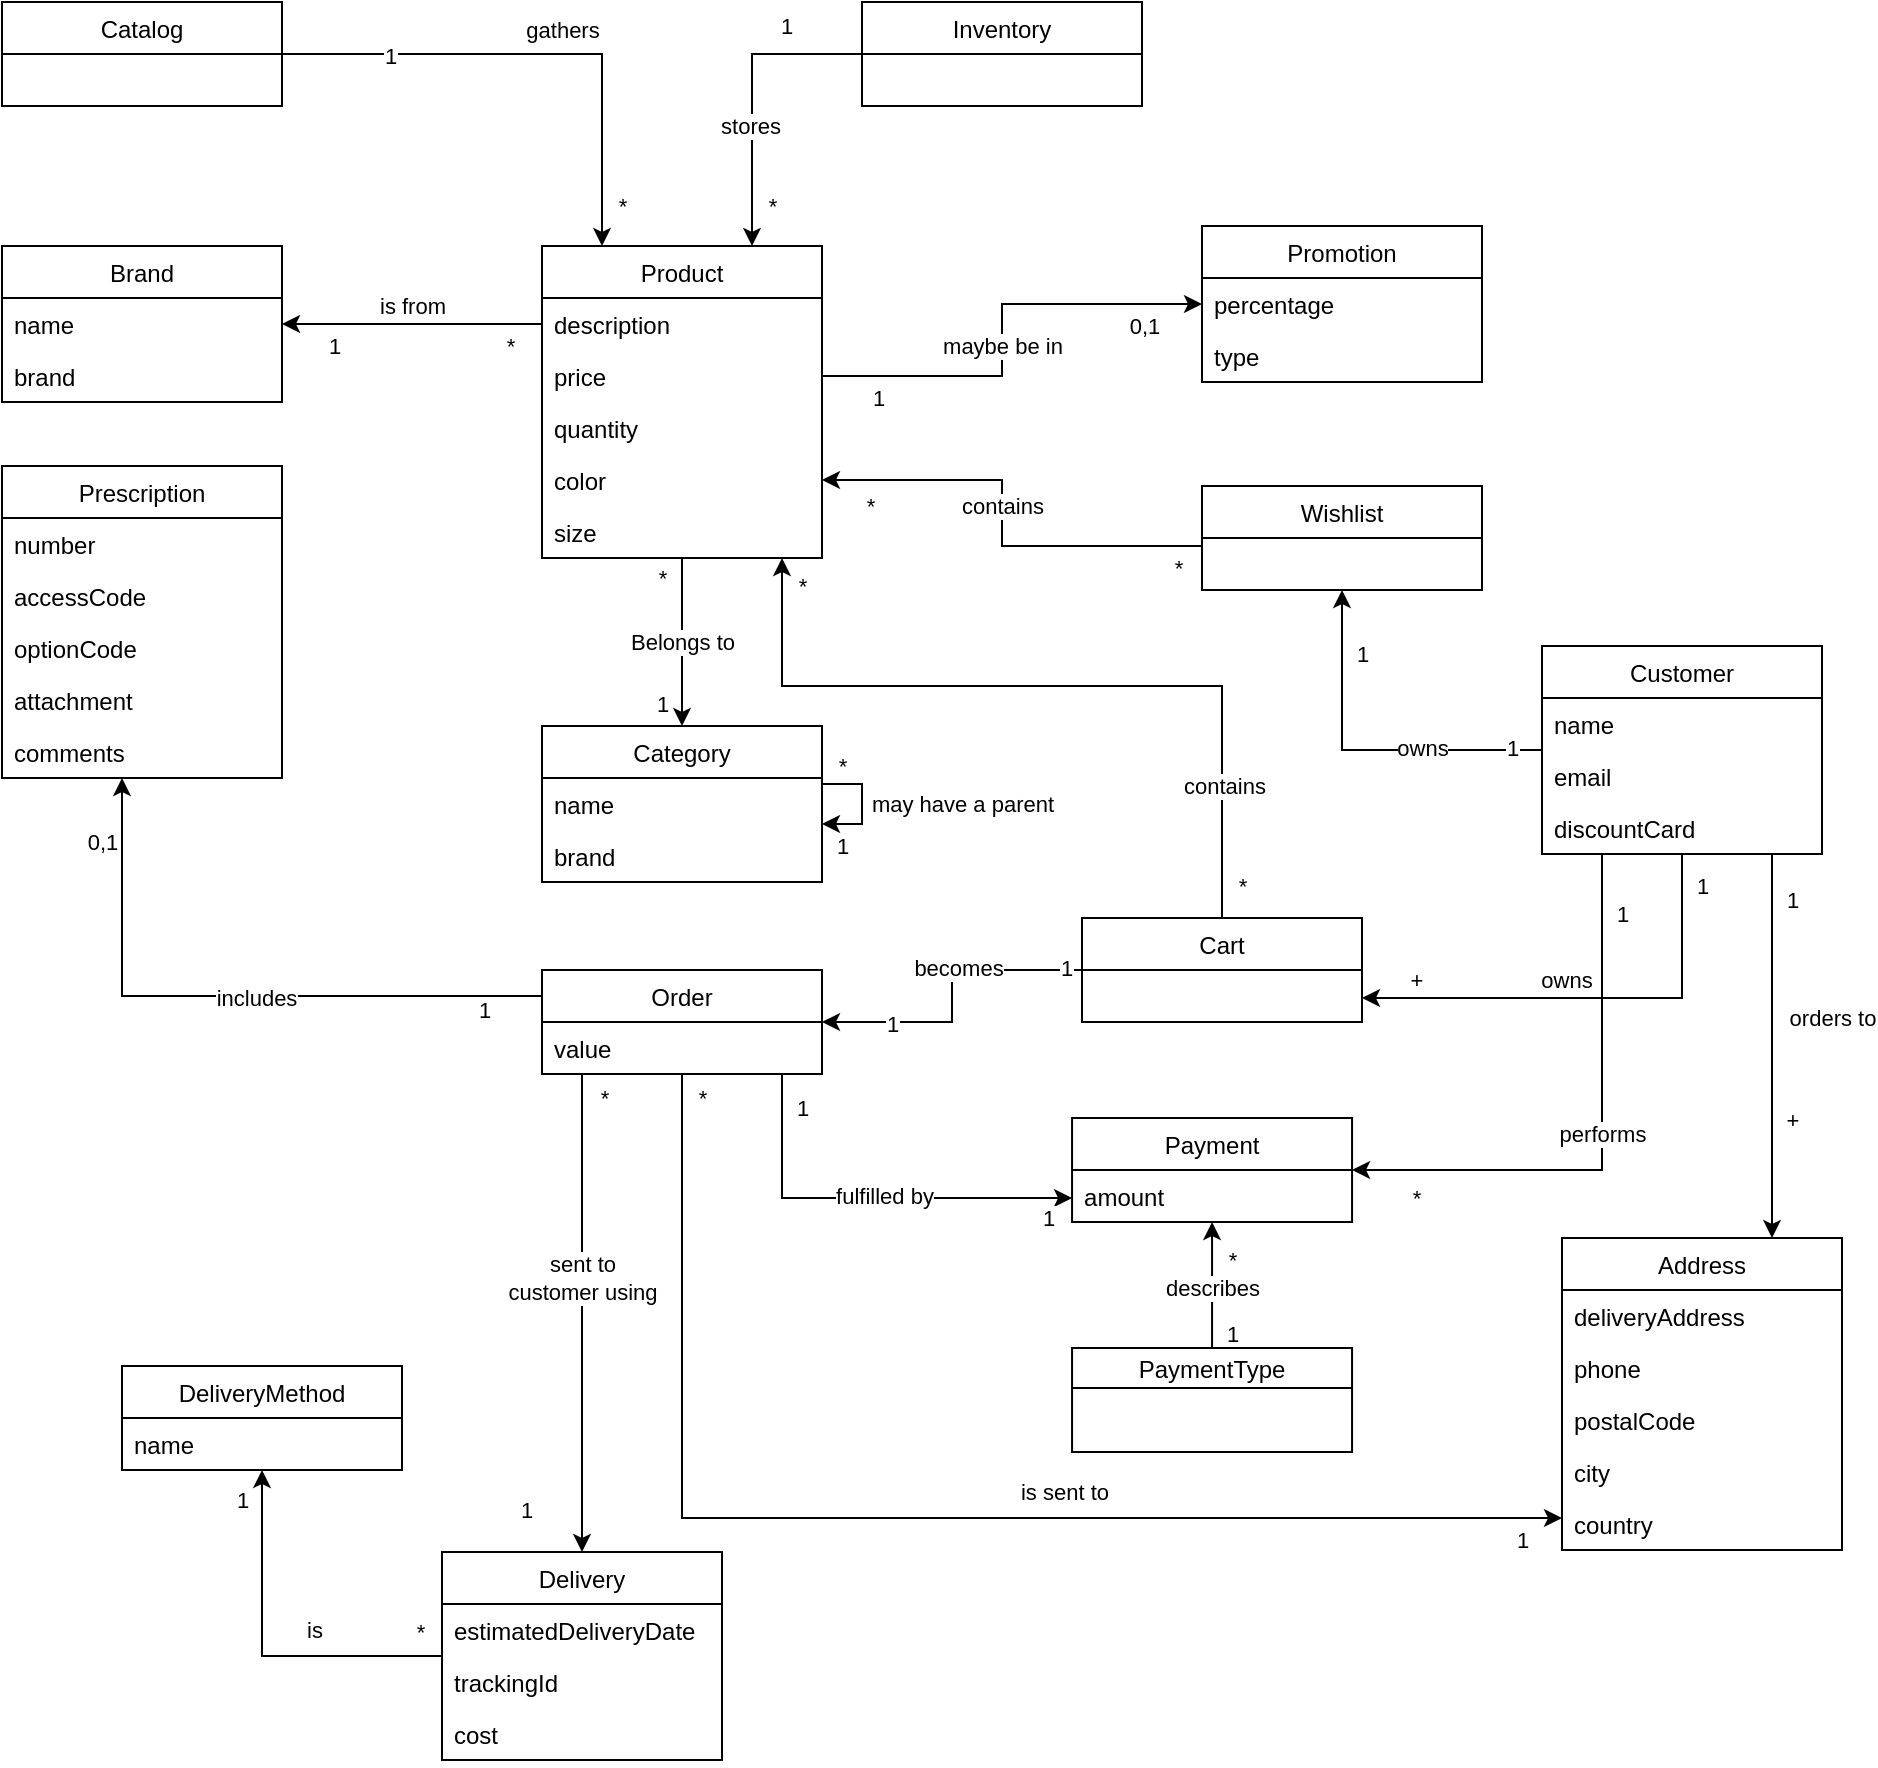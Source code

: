 <mxfile version="14.5.1" type="device" pages="3"><diagram id="jM5Fc2A8AP4CTM5BD9Co" name="DomainModel"><mxGraphModel dx="2066" dy="2005" grid="1" gridSize="10" guides="1" tooltips="1" connect="1" arrows="1" fold="1" page="1" pageScale="1" pageWidth="850" pageHeight="1100" math="0" shadow="0"><root><mxCell id="0"/><mxCell id="1" parent="0"/><mxCell id="aiZAMYwPDv9pJJ5tgWRo-44" value="Belongs to" style="edgeStyle=orthogonalEdgeStyle;rounded=0;orthogonalLoop=1;jettySize=auto;html=1;entryX=0.5;entryY=0;entryDx=0;entryDy=0;" parent="1" source="aiZAMYwPDv9pJJ5tgWRo-29" target="aiZAMYwPDv9pJJ5tgWRo-38" edge="1"><mxGeometry relative="1" as="geometry"><Array as="points"><mxPoint x="360" y="200"/><mxPoint x="360" y="200"/></Array></mxGeometry></mxCell><mxCell id="aiZAMYwPDv9pJJ5tgWRo-52" value="*" style="edgeLabel;html=1;align=center;verticalAlign=middle;resizable=0;points=[];" parent="aiZAMYwPDv9pJJ5tgWRo-44" vertex="1" connectable="0"><mxGeometry x="-0.704" y="-2" relative="1" as="geometry"><mxPoint x="-8" y="-3" as="offset"/></mxGeometry></mxCell><mxCell id="aiZAMYwPDv9pJJ5tgWRo-53" value="1" style="edgeLabel;html=1;align=center;verticalAlign=middle;resizable=0;points=[];" parent="aiZAMYwPDv9pJJ5tgWRo-44" vertex="1" connectable="0"><mxGeometry x="0.741" relative="1" as="geometry"><mxPoint x="-10" as="offset"/></mxGeometry></mxCell><mxCell id="aiZAMYwPDv9pJJ5tgWRo-51" value="is from" style="edgeStyle=orthogonalEdgeStyle;rounded=0;orthogonalLoop=1;jettySize=auto;html=1;" parent="1" source="aiZAMYwPDv9pJJ5tgWRo-29" target="aiZAMYwPDv9pJJ5tgWRo-35" edge="1"><mxGeometry y="-9" relative="1" as="geometry"><Array as="points"><mxPoint x="190" y="109"/><mxPoint x="190" y="109"/></Array><mxPoint as="offset"/></mxGeometry></mxCell><mxCell id="aiZAMYwPDv9pJJ5tgWRo-61" value="*" style="edgeLabel;html=1;align=center;verticalAlign=middle;resizable=0;points=[];" parent="aiZAMYwPDv9pJJ5tgWRo-51" vertex="1" connectable="0"><mxGeometry x="-0.75" y="-1" relative="1" as="geometry"><mxPoint y="12" as="offset"/></mxGeometry></mxCell><mxCell id="aiZAMYwPDv9pJJ5tgWRo-62" value="1" style="edgeLabel;html=1;align=center;verticalAlign=middle;resizable=0;points=[];" parent="aiZAMYwPDv9pJJ5tgWRo-51" vertex="1" connectable="0"><mxGeometry x="0.733" y="3" relative="1" as="geometry"><mxPoint x="8" y="8" as="offset"/></mxGeometry></mxCell><mxCell id="aiZAMYwPDv9pJJ5tgWRo-29" value="Product" style="swimlane;fontStyle=0;childLayout=stackLayout;horizontal=1;startSize=26;fillColor=none;horizontalStack=0;resizeParent=1;resizeParentMax=0;resizeLast=0;collapsible=1;marginBottom=0;" parent="1" vertex="1"><mxGeometry x="290" y="70" width="140" height="156" as="geometry"/></mxCell><mxCell id="8OjqPHfHoGTpzfFN36OU-1" value="description" style="text;strokeColor=none;fillColor=none;align=left;verticalAlign=top;spacingLeft=4;spacingRight=4;overflow=hidden;rotatable=0;points=[[0,0.5],[1,0.5]];portConstraint=eastwest;" vertex="1" parent="aiZAMYwPDv9pJJ5tgWRo-29"><mxGeometry y="26" width="140" height="26" as="geometry"/></mxCell><mxCell id="8OjqPHfHoGTpzfFN36OU-2" value="price" style="text;strokeColor=none;fillColor=none;align=left;verticalAlign=top;spacingLeft=4;spacingRight=4;overflow=hidden;rotatable=0;points=[[0,0.5],[1,0.5]];portConstraint=eastwest;" vertex="1" parent="aiZAMYwPDv9pJJ5tgWRo-29"><mxGeometry y="52" width="140" height="26" as="geometry"/></mxCell><mxCell id="8OjqPHfHoGTpzfFN36OU-3" value="quantity" style="text;strokeColor=none;fillColor=none;align=left;verticalAlign=top;spacingLeft=4;spacingRight=4;overflow=hidden;rotatable=0;points=[[0,0.5],[1,0.5]];portConstraint=eastwest;" vertex="1" parent="aiZAMYwPDv9pJJ5tgWRo-29"><mxGeometry y="78" width="140" height="26" as="geometry"/></mxCell><mxCell id="8OjqPHfHoGTpzfFN36OU-4" value="color" style="text;strokeColor=none;fillColor=none;align=left;verticalAlign=top;spacingLeft=4;spacingRight=4;overflow=hidden;rotatable=0;points=[[0,0.5],[1,0.5]];portConstraint=eastwest;" vertex="1" parent="aiZAMYwPDv9pJJ5tgWRo-29"><mxGeometry y="104" width="140" height="26" as="geometry"/></mxCell><mxCell id="8OjqPHfHoGTpzfFN36OU-5" value="size" style="text;strokeColor=none;fillColor=none;align=left;verticalAlign=top;spacingLeft=4;spacingRight=4;overflow=hidden;rotatable=0;points=[[0,0.5],[1,0.5]];portConstraint=eastwest;" vertex="1" parent="aiZAMYwPDv9pJJ5tgWRo-29"><mxGeometry y="130" width="140" height="26" as="geometry"/></mxCell><mxCell id="aiZAMYwPDv9pJJ5tgWRo-35" value="Brand" style="swimlane;fontStyle=0;childLayout=stackLayout;horizontal=1;startSize=26;fillColor=none;horizontalStack=0;resizeParent=1;resizeParentMax=0;resizeLast=0;collapsible=1;marginBottom=0;" parent="1" vertex="1"><mxGeometry x="20" y="70" width="140" height="78" as="geometry"/></mxCell><mxCell id="aiZAMYwPDv9pJJ5tgWRo-36" value="name" style="text;strokeColor=none;fillColor=none;align=left;verticalAlign=top;spacingLeft=4;spacingRight=4;overflow=hidden;rotatable=0;points=[[0,0.5],[1,0.5]];portConstraint=eastwest;" parent="aiZAMYwPDv9pJJ5tgWRo-35" vertex="1"><mxGeometry y="26" width="140" height="26" as="geometry"/></mxCell><mxCell id="aiZAMYwPDv9pJJ5tgWRo-37" value="brand" style="text;strokeColor=none;fillColor=none;align=left;verticalAlign=top;spacingLeft=4;spacingRight=4;overflow=hidden;rotatable=0;points=[[0,0.5],[1,0.5]];portConstraint=eastwest;" parent="aiZAMYwPDv9pJJ5tgWRo-35" vertex="1"><mxGeometry y="52" width="140" height="26" as="geometry"/></mxCell><mxCell id="aiZAMYwPDv9pJJ5tgWRo-38" value="Category" style="swimlane;fontStyle=0;childLayout=stackLayout;horizontal=1;startSize=26;fillColor=none;horizontalStack=0;resizeParent=1;resizeParentMax=0;resizeLast=0;collapsible=1;marginBottom=0;" parent="1" vertex="1"><mxGeometry x="290" y="310" width="140" height="78" as="geometry"/></mxCell><mxCell id="aiZAMYwPDv9pJJ5tgWRo-39" value="name" style="text;strokeColor=none;fillColor=none;align=left;verticalAlign=top;spacingLeft=4;spacingRight=4;overflow=hidden;rotatable=0;points=[[0,0.5],[1,0.5]];portConstraint=eastwest;" parent="aiZAMYwPDv9pJJ5tgWRo-38" vertex="1"><mxGeometry y="26" width="140" height="26" as="geometry"/></mxCell><mxCell id="aiZAMYwPDv9pJJ5tgWRo-40" value="brand" style="text;strokeColor=none;fillColor=none;align=left;verticalAlign=top;spacingLeft=4;spacingRight=4;overflow=hidden;rotatable=0;points=[[0,0.5],[1,0.5]];portConstraint=eastwest;" parent="aiZAMYwPDv9pJJ5tgWRo-38" vertex="1"><mxGeometry y="52" width="140" height="26" as="geometry"/></mxCell><mxCell id="aiZAMYwPDv9pJJ5tgWRo-41" value="Promotion" style="swimlane;fontStyle=0;childLayout=stackLayout;horizontal=1;startSize=26;fillColor=none;horizontalStack=0;resizeParent=1;resizeParentMax=0;resizeLast=0;collapsible=1;marginBottom=0;" parent="1" vertex="1"><mxGeometry x="620" y="60" width="140" height="78" as="geometry"/></mxCell><mxCell id="aiZAMYwPDv9pJJ5tgWRo-42" value="percentage" style="text;strokeColor=none;fillColor=none;align=left;verticalAlign=top;spacingLeft=4;spacingRight=4;overflow=hidden;rotatable=0;points=[[0,0.5],[1,0.5]];portConstraint=eastwest;" parent="aiZAMYwPDv9pJJ5tgWRo-41" vertex="1"><mxGeometry y="26" width="140" height="26" as="geometry"/></mxCell><mxCell id="aiZAMYwPDv9pJJ5tgWRo-43" value="type" style="text;strokeColor=none;fillColor=none;align=left;verticalAlign=top;spacingLeft=4;spacingRight=4;overflow=hidden;rotatable=0;points=[[0,0.5],[1,0.5]];portConstraint=eastwest;" parent="aiZAMYwPDv9pJJ5tgWRo-41" vertex="1"><mxGeometry y="52" width="140" height="26" as="geometry"/></mxCell><mxCell id="aiZAMYwPDv9pJJ5tgWRo-45" value="may have a parent" style="edgeStyle=orthogonalEdgeStyle;rounded=0;orthogonalLoop=1;jettySize=auto;html=1;" parent="1" source="aiZAMYwPDv9pJJ5tgWRo-38" target="aiZAMYwPDv9pJJ5tgWRo-38" edge="1"><mxGeometry y="50" relative="1" as="geometry"><mxPoint as="offset"/></mxGeometry></mxCell><mxCell id="aiZAMYwPDv9pJJ5tgWRo-54" value="*" style="edgeLabel;html=1;align=center;verticalAlign=middle;resizable=0;points=[];" parent="aiZAMYwPDv9pJJ5tgWRo-45" vertex="1" connectable="0"><mxGeometry x="-0.633" y="3" relative="1" as="geometry"><mxPoint x="-1" y="-6" as="offset"/></mxGeometry></mxCell><mxCell id="aiZAMYwPDv9pJJ5tgWRo-55" value="1" style="edgeLabel;html=1;align=center;verticalAlign=middle;resizable=0;points=[];" parent="aiZAMYwPDv9pJJ5tgWRo-45" vertex="1" connectable="0"><mxGeometry x="0.367" relative="1" as="geometry"><mxPoint x="-9" y="11" as="offset"/></mxGeometry></mxCell><mxCell id="aiZAMYwPDv9pJJ5tgWRo-50" value="maybe be in" style="edgeStyle=orthogonalEdgeStyle;rounded=0;orthogonalLoop=1;jettySize=auto;html=1;entryX=0;entryY=0.5;entryDx=0;entryDy=0;exitX=1;exitY=0.5;exitDx=0;exitDy=0;" parent="1" source="8OjqPHfHoGTpzfFN36OU-2" target="aiZAMYwPDv9pJJ5tgWRo-41" edge="1"><mxGeometry x="-0.071" relative="1" as="geometry"><mxPoint as="offset"/><mxPoint x="520" y="125" as="sourcePoint"/><Array as="points"><mxPoint x="520" y="135"/><mxPoint x="520" y="99"/></Array></mxGeometry></mxCell><mxCell id="aiZAMYwPDv9pJJ5tgWRo-59" value="1" style="edgeLabel;html=1;align=center;verticalAlign=middle;resizable=0;points=[];" parent="aiZAMYwPDv9pJJ5tgWRo-50" vertex="1" connectable="0"><mxGeometry x="-0.72" y="2" relative="1" as="geometry"><mxPoint x="-4" y="13" as="offset"/></mxGeometry></mxCell><mxCell id="aiZAMYwPDv9pJJ5tgWRo-60" value="0,1" style="edgeLabel;html=1;align=center;verticalAlign=middle;resizable=0;points=[];" parent="aiZAMYwPDv9pJJ5tgWRo-50" vertex="1" connectable="0"><mxGeometry x="0.74" y="1" relative="1" as="geometry"><mxPoint y="12" as="offset"/></mxGeometry></mxCell><mxCell id="aiZAMYwPDv9pJJ5tgWRo-70" style="edgeStyle=orthogonalEdgeStyle;rounded=0;orthogonalLoop=1;jettySize=auto;html=1;" parent="1" source="aiZAMYwPDv9pJJ5tgWRo-63" target="aiZAMYwPDv9pJJ5tgWRo-67" edge="1"><mxGeometry relative="1" as="geometry"/></mxCell><mxCell id="aiZAMYwPDv9pJJ5tgWRo-71" value="becomes" style="edgeLabel;html=1;align=center;verticalAlign=middle;resizable=0;points=[];" parent="aiZAMYwPDv9pJJ5tgWRo-70" vertex="1" connectable="0"><mxGeometry x="-0.197" y="-1" relative="1" as="geometry"><mxPoint as="offset"/></mxGeometry></mxCell><mxCell id="aiZAMYwPDv9pJJ5tgWRo-72" value="1" style="edgeLabel;html=1;align=center;verticalAlign=middle;resizable=0;points=[];" parent="aiZAMYwPDv9pJJ5tgWRo-70" vertex="1" connectable="0"><mxGeometry x="-0.758" y="-1" relative="1" as="geometry"><mxPoint x="11" as="offset"/></mxGeometry></mxCell><mxCell id="aiZAMYwPDv9pJJ5tgWRo-73" value="1" style="edgeLabel;html=1;align=center;verticalAlign=middle;resizable=0;points=[];" parent="aiZAMYwPDv9pJJ5tgWRo-70" vertex="1" connectable="0"><mxGeometry x="0.667" y="1" relative="1" as="geometry"><mxPoint x="9" as="offset"/></mxGeometry></mxCell><mxCell id="aiZAMYwPDv9pJJ5tgWRo-86" style="edgeStyle=orthogonalEdgeStyle;rounded=0;orthogonalLoop=1;jettySize=auto;html=1;" parent="1" source="aiZAMYwPDv9pJJ5tgWRo-63" target="aiZAMYwPDv9pJJ5tgWRo-29" edge="1"><mxGeometry relative="1" as="geometry"><mxPoint x="630" y="278" as="targetPoint"/><Array as="points"><mxPoint x="630" y="290"/><mxPoint x="410" y="290"/></Array></mxGeometry></mxCell><mxCell id="aiZAMYwPDv9pJJ5tgWRo-87" value="contains" style="edgeLabel;html=1;align=center;verticalAlign=middle;resizable=0;points=[];" parent="aiZAMYwPDv9pJJ5tgWRo-86" vertex="1" connectable="0"><mxGeometry x="-0.207" relative="1" as="geometry"><mxPoint x="43" y="50" as="offset"/></mxGeometry></mxCell><mxCell id="aiZAMYwPDv9pJJ5tgWRo-88" value="*" style="edgeLabel;html=1;align=center;verticalAlign=middle;resizable=0;points=[];" parent="aiZAMYwPDv9pJJ5tgWRo-86" vertex="1" connectable="0"><mxGeometry x="-0.786" y="1" relative="1" as="geometry"><mxPoint x="11" y="27" as="offset"/></mxGeometry></mxCell><mxCell id="aiZAMYwPDv9pJJ5tgWRo-90" value="*" style="edgeLabel;html=1;align=center;verticalAlign=middle;resizable=0;points=[];" parent="aiZAMYwPDv9pJJ5tgWRo-86" vertex="1" connectable="0"><mxGeometry x="0.694" y="-1" relative="1" as="geometry"><mxPoint x="9" y="-47" as="offset"/></mxGeometry></mxCell><mxCell id="aiZAMYwPDv9pJJ5tgWRo-63" value="Cart" style="swimlane;fontStyle=0;childLayout=stackLayout;horizontal=1;startSize=26;fillColor=none;horizontalStack=0;resizeParent=1;resizeParentMax=0;resizeLast=0;collapsible=1;marginBottom=0;" parent="1" vertex="1"><mxGeometry x="560" y="406" width="140" height="52" as="geometry"/></mxCell><mxCell id="aiZAMYwPDv9pJJ5tgWRo-105" style="edgeStyle=orthogonalEdgeStyle;rounded=0;orthogonalLoop=1;jettySize=auto;html=1;" parent="1" source="aiZAMYwPDv9pJJ5tgWRo-67" target="aiZAMYwPDv9pJJ5tgWRo-98" edge="1"><mxGeometry relative="1" as="geometry"><Array as="points"><mxPoint x="360" y="706"/></Array></mxGeometry></mxCell><mxCell id="aiZAMYwPDv9pJJ5tgWRo-106" value="is sent to" style="edgeLabel;html=1;align=center;verticalAlign=middle;resizable=0;points=[];" parent="aiZAMYwPDv9pJJ5tgWRo-105" vertex="1" connectable="0"><mxGeometry x="0.29" y="2" relative="1" as="geometry"><mxPoint x="-14.17" y="-11" as="offset"/></mxGeometry></mxCell><mxCell id="aiZAMYwPDv9pJJ5tgWRo-107" value="*" style="edgeLabel;html=1;align=center;verticalAlign=middle;resizable=0;points=[];" parent="aiZAMYwPDv9pJJ5tgWRo-105" vertex="1" connectable="0"><mxGeometry x="-0.81" relative="1" as="geometry"><mxPoint x="9.97" y="-50.86" as="offset"/></mxGeometry></mxCell><mxCell id="aiZAMYwPDv9pJJ5tgWRo-108" value="1" style="edgeLabel;html=1;align=center;verticalAlign=middle;resizable=0;points=[];" parent="aiZAMYwPDv9pJJ5tgWRo-105" vertex="1" connectable="0"><mxGeometry x="0.74" relative="1" as="geometry"><mxPoint x="66.17" y="11" as="offset"/></mxGeometry></mxCell><mxCell id="Ufck2OuKpfytU-uxMoIB-21" style="edgeStyle=orthogonalEdgeStyle;rounded=0;orthogonalLoop=1;jettySize=auto;html=1;" parent="1" source="aiZAMYwPDv9pJJ5tgWRo-67" target="Ufck2OuKpfytU-uxMoIB-13" edge="1"><mxGeometry relative="1" as="geometry"><Array as="points"><mxPoint x="310" y="606"/><mxPoint x="310" y="606"/></Array></mxGeometry></mxCell><mxCell id="Ufck2OuKpfytU-uxMoIB-22" value="sent to &lt;br&gt;customer using" style="edgeLabel;html=1;align=center;verticalAlign=middle;resizable=0;points=[];" parent="Ufck2OuKpfytU-uxMoIB-21" vertex="1" connectable="0"><mxGeometry x="0.038" relative="1" as="geometry"><mxPoint y="-22.14" as="offset"/></mxGeometry></mxCell><mxCell id="Ufck2OuKpfytU-uxMoIB-35" value="*" style="edgeLabel;html=1;align=center;verticalAlign=middle;resizable=0;points=[];" parent="Ufck2OuKpfytU-uxMoIB-21" vertex="1" connectable="0"><mxGeometry x="-0.861" relative="1" as="geometry"><mxPoint x="11" y="-4.57" as="offset"/></mxGeometry></mxCell><mxCell id="Ufck2OuKpfytU-uxMoIB-36" value="1" style="edgeLabel;html=1;align=center;verticalAlign=middle;resizable=0;points=[];" parent="Ufck2OuKpfytU-uxMoIB-21" vertex="1" connectable="0"><mxGeometry x="0.69" y="-2" relative="1" as="geometry"><mxPoint x="-26" y="16" as="offset"/></mxGeometry></mxCell><mxCell id="aiZAMYwPDv9pJJ5tgWRo-67" value="Order" style="swimlane;fontStyle=0;childLayout=stackLayout;horizontal=1;startSize=26;fillColor=none;horizontalStack=0;resizeParent=1;resizeParentMax=0;resizeLast=0;collapsible=1;marginBottom=0;" parent="1" vertex="1"><mxGeometry x="290" y="432" width="140" height="52" as="geometry"/></mxCell><mxCell id="aiZAMYwPDv9pJJ5tgWRo-68" value="value" style="text;strokeColor=none;fillColor=none;align=left;verticalAlign=top;spacingLeft=4;spacingRight=4;overflow=hidden;rotatable=0;points=[[0,0.5],[1,0.5]];portConstraint=eastwest;" parent="aiZAMYwPDv9pJJ5tgWRo-67" vertex="1"><mxGeometry y="26" width="140" height="26" as="geometry"/></mxCell><mxCell id="aiZAMYwPDv9pJJ5tgWRo-78" style="edgeStyle=orthogonalEdgeStyle;rounded=0;orthogonalLoop=1;jettySize=auto;html=1;" parent="1" source="aiZAMYwPDv9pJJ5tgWRo-74" target="aiZAMYwPDv9pJJ5tgWRo-63" edge="1"><mxGeometry relative="1" as="geometry"><Array as="points"><mxPoint x="750" y="446"/><mxPoint x="750" y="446"/></Array></mxGeometry></mxCell><mxCell id="aiZAMYwPDv9pJJ5tgWRo-79" value="owns" style="edgeLabel;html=1;align=center;verticalAlign=middle;resizable=0;points=[];" parent="aiZAMYwPDv9pJJ5tgWRo-78" vertex="1" connectable="0"><mxGeometry x="0.219" relative="1" as="geometry"><mxPoint x="10.83" y="-9" as="offset"/></mxGeometry></mxCell><mxCell id="aiZAMYwPDv9pJJ5tgWRo-80" value="+" style="edgeLabel;html=1;align=center;verticalAlign=middle;resizable=0;points=[];" parent="aiZAMYwPDv9pJJ5tgWRo-78" vertex="1" connectable="0"><mxGeometry x="0.897" y="1" relative="1" as="geometry"><mxPoint x="15" y="-10" as="offset"/></mxGeometry></mxCell><mxCell id="aiZAMYwPDv9pJJ5tgWRo-81" value="1" style="edgeLabel;html=1;align=center;verticalAlign=middle;resizable=0;points=[];" parent="aiZAMYwPDv9pJJ5tgWRo-78" vertex="1" connectable="0"><mxGeometry x="-0.909" y="1" relative="1" as="geometry"><mxPoint x="9" y="5" as="offset"/></mxGeometry></mxCell><mxCell id="aiZAMYwPDv9pJJ5tgWRo-94" style="edgeStyle=orthogonalEdgeStyle;rounded=0;orthogonalLoop=1;jettySize=auto;html=1;" parent="1" source="aiZAMYwPDv9pJJ5tgWRo-74" target="aiZAMYwPDv9pJJ5tgWRo-82" edge="1"><mxGeometry relative="1" as="geometry"/></mxCell><mxCell id="aiZAMYwPDv9pJJ5tgWRo-95" value="owns" style="edgeLabel;html=1;align=center;verticalAlign=middle;resizable=0;points=[];" parent="aiZAMYwPDv9pJJ5tgWRo-94" vertex="1" connectable="0"><mxGeometry x="-0.14" y="-1" relative="1" as="geometry"><mxPoint x="17" as="offset"/></mxGeometry></mxCell><mxCell id="aiZAMYwPDv9pJJ5tgWRo-96" value="1" style="edgeLabel;html=1;align=center;verticalAlign=middle;resizable=0;points=[];" parent="aiZAMYwPDv9pJJ5tgWRo-94" vertex="1" connectable="0"><mxGeometry x="0.645" y="-1" relative="1" as="geometry"><mxPoint x="9" as="offset"/></mxGeometry></mxCell><mxCell id="aiZAMYwPDv9pJJ5tgWRo-97" value="1" style="edgeLabel;html=1;align=center;verticalAlign=middle;resizable=0;points=[];" parent="aiZAMYwPDv9pJJ5tgWRo-94" vertex="1" connectable="0"><mxGeometry x="-0.731" y="-1" relative="1" as="geometry"><mxPoint x="9" as="offset"/></mxGeometry></mxCell><mxCell id="aiZAMYwPDv9pJJ5tgWRo-101" style="edgeStyle=orthogonalEdgeStyle;rounded=0;orthogonalLoop=1;jettySize=auto;html=1;entryX=0.75;entryY=0;entryDx=0;entryDy=0;" parent="1" source="aiZAMYwPDv9pJJ5tgWRo-74" target="aiZAMYwPDv9pJJ5tgWRo-98" edge="1"><mxGeometry relative="1" as="geometry"><Array as="points"><mxPoint x="905" y="480"/><mxPoint x="905" y="480"/></Array></mxGeometry></mxCell><mxCell id="aiZAMYwPDv9pJJ5tgWRo-102" value="orders to" style="edgeLabel;html=1;align=center;verticalAlign=middle;resizable=0;points=[];" parent="aiZAMYwPDv9pJJ5tgWRo-101" vertex="1" connectable="0"><mxGeometry x="-0.147" y="1" relative="1" as="geometry"><mxPoint x="29" as="offset"/></mxGeometry></mxCell><mxCell id="aiZAMYwPDv9pJJ5tgWRo-103" value="1" style="edgeLabel;html=1;align=center;verticalAlign=middle;resizable=0;points=[];" parent="aiZAMYwPDv9pJJ5tgWRo-101" vertex="1" connectable="0"><mxGeometry x="-0.766" relative="1" as="geometry"><mxPoint x="10" as="offset"/></mxGeometry></mxCell><mxCell id="aiZAMYwPDv9pJJ5tgWRo-104" value="+" style="edgeLabel;html=1;align=center;verticalAlign=middle;resizable=0;points=[];" parent="aiZAMYwPDv9pJJ5tgWRo-101" vertex="1" connectable="0"><mxGeometry x="0.38" relative="1" as="geometry"><mxPoint x="10" as="offset"/></mxGeometry></mxCell><mxCell id="aiZAMYwPDv9pJJ5tgWRo-118" style="edgeStyle=orthogonalEdgeStyle;rounded=0;orthogonalLoop=1;jettySize=auto;html=1;entryX=1;entryY=0.5;entryDx=0;entryDy=0;" parent="1" source="aiZAMYwPDv9pJJ5tgWRo-74" target="aiZAMYwPDv9pJJ5tgWRo-110" edge="1"><mxGeometry relative="1" as="geometry"><Array as="points"><mxPoint x="820" y="532"/></Array></mxGeometry></mxCell><mxCell id="aiZAMYwPDv9pJJ5tgWRo-119" value="performs" style="edgeLabel;html=1;align=center;verticalAlign=middle;resizable=0;points=[];" parent="aiZAMYwPDv9pJJ5tgWRo-118" vertex="1" connectable="0"><mxGeometry x="0.122" relative="1" as="geometry"><mxPoint y="-18.33" as="offset"/></mxGeometry></mxCell><mxCell id="aiZAMYwPDv9pJJ5tgWRo-120" value="1" style="edgeLabel;html=1;align=center;verticalAlign=middle;resizable=0;points=[];" parent="aiZAMYwPDv9pJJ5tgWRo-118" vertex="1" connectable="0"><mxGeometry x="-0.8" y="-2" relative="1" as="geometry"><mxPoint x="12" y="1" as="offset"/></mxGeometry></mxCell><mxCell id="aiZAMYwPDv9pJJ5tgWRo-121" value="*" style="edgeLabel;html=1;align=center;verticalAlign=middle;resizable=0;points=[];" parent="aiZAMYwPDv9pJJ5tgWRo-118" vertex="1" connectable="0"><mxGeometry x="0.75" y="2" relative="1" as="geometry"><mxPoint x="-3.4" y="12.0" as="offset"/></mxGeometry></mxCell><mxCell id="aiZAMYwPDv9pJJ5tgWRo-74" value="Customer" style="swimlane;fontStyle=0;childLayout=stackLayout;horizontal=1;startSize=26;fillColor=none;horizontalStack=0;resizeParent=1;resizeParentMax=0;resizeLast=0;collapsible=1;marginBottom=0;" parent="1" vertex="1"><mxGeometry x="790" y="270" width="140" height="104" as="geometry"/></mxCell><mxCell id="aiZAMYwPDv9pJJ5tgWRo-76" value="name" style="text;strokeColor=none;fillColor=none;align=left;verticalAlign=top;spacingLeft=4;spacingRight=4;overflow=hidden;rotatable=0;points=[[0,0.5],[1,0.5]];portConstraint=eastwest;" parent="aiZAMYwPDv9pJJ5tgWRo-74" vertex="1"><mxGeometry y="26" width="140" height="26" as="geometry"/></mxCell><mxCell id="aiZAMYwPDv9pJJ5tgWRo-77" value="email" style="text;strokeColor=none;fillColor=none;align=left;verticalAlign=top;spacingLeft=4;spacingRight=4;overflow=hidden;rotatable=0;points=[[0,0.5],[1,0.5]];portConstraint=eastwest;" parent="aiZAMYwPDv9pJJ5tgWRo-74" vertex="1"><mxGeometry y="52" width="140" height="26" as="geometry"/></mxCell><mxCell id="FANN0A2h5gPSxifdkaLM-4" value="discountCard" style="text;strokeColor=none;fillColor=none;align=left;verticalAlign=top;spacingLeft=4;spacingRight=4;overflow=hidden;rotatable=0;points=[[0,0.5],[1,0.5]];portConstraint=eastwest;" parent="aiZAMYwPDv9pJJ5tgWRo-74" vertex="1"><mxGeometry y="78" width="140" height="26" as="geometry"/></mxCell><mxCell id="aiZAMYwPDv9pJJ5tgWRo-91" style="edgeStyle=orthogonalEdgeStyle;rounded=0;orthogonalLoop=1;jettySize=auto;html=1;entryX=1;entryY=0.5;entryDx=0;entryDy=0;" parent="1" source="aiZAMYwPDv9pJJ5tgWRo-82" target="8OjqPHfHoGTpzfFN36OU-4" edge="1"><mxGeometry relative="1" as="geometry"><Array as="points"><mxPoint x="520" y="220"/><mxPoint x="520" y="187"/></Array><mxPoint x="700" y="187" as="targetPoint"/></mxGeometry></mxCell><mxCell id="aiZAMYwPDv9pJJ5tgWRo-92" value="contains" style="edgeLabel;html=1;align=center;verticalAlign=middle;resizable=0;points=[];" parent="aiZAMYwPDv9pJJ5tgWRo-91" vertex="1" connectable="0"><mxGeometry x="-0.436" relative="1" as="geometry"><mxPoint x="-37" y="-20" as="offset"/></mxGeometry></mxCell><mxCell id="aiZAMYwPDv9pJJ5tgWRo-93" value="*" style="edgeLabel;html=1;align=center;verticalAlign=middle;resizable=0;points=[];" parent="aiZAMYwPDv9pJJ5tgWRo-91" vertex="1" connectable="0"><mxGeometry x="-0.844" y="1" relative="1" as="geometry"><mxPoint x="5" y="10" as="offset"/></mxGeometry></mxCell><mxCell id="Ufck2OuKpfytU-uxMoIB-2" value="*" style="edgeLabel;html=1;align=center;verticalAlign=middle;resizable=0;points=[];" parent="aiZAMYwPDv9pJJ5tgWRo-91" vertex="1" connectable="0"><mxGeometry x="0.79" y="-1" relative="1" as="geometry"><mxPoint y="14" as="offset"/></mxGeometry></mxCell><mxCell id="aiZAMYwPDv9pJJ5tgWRo-82" value="Wishlist" style="swimlane;fontStyle=0;childLayout=stackLayout;horizontal=1;startSize=26;fillColor=none;horizontalStack=0;resizeParent=1;resizeParentMax=0;resizeLast=0;collapsible=1;marginBottom=0;" parent="1" vertex="1"><mxGeometry x="620" y="190" width="140" height="52" as="geometry"/></mxCell><mxCell id="aiZAMYwPDv9pJJ5tgWRo-98" value="Address" style="swimlane;fontStyle=0;childLayout=stackLayout;horizontal=1;startSize=26;fillColor=none;horizontalStack=0;resizeParent=1;resizeParentMax=0;resizeLast=0;collapsible=1;marginBottom=0;" parent="1" vertex="1"><mxGeometry x="800" y="566" width="140" height="156" as="geometry"/></mxCell><mxCell id="aiZAMYwPDv9pJJ5tgWRo-99" value="deliveryAddress" style="text;strokeColor=none;fillColor=none;align=left;verticalAlign=top;spacingLeft=4;spacingRight=4;overflow=hidden;rotatable=0;points=[[0,0.5],[1,0.5]];portConstraint=eastwest;" parent="aiZAMYwPDv9pJJ5tgWRo-98" vertex="1"><mxGeometry y="26" width="140" height="26" as="geometry"/></mxCell><mxCell id="aiZAMYwPDv9pJJ5tgWRo-100" value="phone" style="text;strokeColor=none;fillColor=none;align=left;verticalAlign=top;spacingLeft=4;spacingRight=4;overflow=hidden;rotatable=0;points=[[0,0.5],[1,0.5]];portConstraint=eastwest;" parent="aiZAMYwPDv9pJJ5tgWRo-98" vertex="1"><mxGeometry y="52" width="140" height="26" as="geometry"/></mxCell><mxCell id="FANN0A2h5gPSxifdkaLM-5" value="postalCode" style="text;strokeColor=none;fillColor=none;align=left;verticalAlign=top;spacingLeft=4;spacingRight=4;overflow=hidden;rotatable=0;points=[[0,0.5],[1,0.5]];portConstraint=eastwest;" parent="aiZAMYwPDv9pJJ5tgWRo-98" vertex="1"><mxGeometry y="78" width="140" height="26" as="geometry"/></mxCell><mxCell id="FANN0A2h5gPSxifdkaLM-6" value="city" style="text;strokeColor=none;fillColor=none;align=left;verticalAlign=top;spacingLeft=4;spacingRight=4;overflow=hidden;rotatable=0;points=[[0,0.5],[1,0.5]];portConstraint=eastwest;" parent="aiZAMYwPDv9pJJ5tgWRo-98" vertex="1"><mxGeometry y="104" width="140" height="26" as="geometry"/></mxCell><mxCell id="FANN0A2h5gPSxifdkaLM-7" value="country" style="text;strokeColor=none;fillColor=none;align=left;verticalAlign=top;spacingLeft=4;spacingRight=4;overflow=hidden;rotatable=0;points=[[0,0.5],[1,0.5]];portConstraint=eastwest;" parent="aiZAMYwPDv9pJJ5tgWRo-98" vertex="1"><mxGeometry y="130" width="140" height="26" as="geometry"/></mxCell><mxCell id="aiZAMYwPDv9pJJ5tgWRo-122" style="edgeStyle=orthogonalEdgeStyle;rounded=0;orthogonalLoop=1;jettySize=auto;html=1;entryX=0.5;entryY=0;entryDx=0;entryDy=0;endArrow=none;endFill=0;startArrow=classic;startFill=1;" parent="1" source="aiZAMYwPDv9pJJ5tgWRo-110" target="aiZAMYwPDv9pJJ5tgWRo-114" edge="1"><mxGeometry relative="1" as="geometry"><Array as="points"/></mxGeometry></mxCell><mxCell id="aiZAMYwPDv9pJJ5tgWRo-124" value="*" style="edgeLabel;html=1;align=center;verticalAlign=middle;resizable=0;points=[];" parent="aiZAMYwPDv9pJJ5tgWRo-122" vertex="1" connectable="0"><mxGeometry x="-0.662" y="3" relative="1" as="geometry"><mxPoint x="7" y="8" as="offset"/></mxGeometry></mxCell><mxCell id="aiZAMYwPDv9pJJ5tgWRo-125" value="1" style="edgeLabel;html=1;align=center;verticalAlign=middle;resizable=0;points=[];" parent="aiZAMYwPDv9pJJ5tgWRo-122" vertex="1" connectable="0"><mxGeometry x="0.783" y="-1" relative="1" as="geometry"><mxPoint x="11" as="offset"/></mxGeometry></mxCell><mxCell id="aiZAMYwPDv9pJJ5tgWRo-126" value="describes" style="edgeLabel;html=1;align=center;verticalAlign=middle;resizable=0;points=[];" parent="aiZAMYwPDv9pJJ5tgWRo-122" vertex="1" connectable="0"><mxGeometry x="0.213" y="2" relative="1" as="geometry"><mxPoint x="-2" y="-5.33" as="offset"/></mxGeometry></mxCell><mxCell id="aiZAMYwPDv9pJJ5tgWRo-131" style="edgeStyle=orthogonalEdgeStyle;rounded=0;orthogonalLoop=1;jettySize=auto;html=1;startArrow=classic;startFill=1;endArrow=none;endFill=0;" parent="1" source="aiZAMYwPDv9pJJ5tgWRo-110" target="aiZAMYwPDv9pJJ5tgWRo-67" edge="1"><mxGeometry relative="1" as="geometry"><Array as="points"><mxPoint x="410" y="546"/></Array></mxGeometry></mxCell><mxCell id="aiZAMYwPDv9pJJ5tgWRo-132" value="fulfilled by" style="edgeLabel;html=1;align=center;verticalAlign=middle;resizable=0;points=[];" parent="aiZAMYwPDv9pJJ5tgWRo-131" vertex="1" connectable="0"><mxGeometry x="-0.163" relative="1" as="geometry"><mxPoint x="-8.17" y="-1" as="offset"/></mxGeometry></mxCell><mxCell id="FANN0A2h5gPSxifdkaLM-8" value="1" style="edgeLabel;html=1;align=center;verticalAlign=middle;resizable=0;points=[];" parent="aiZAMYwPDv9pJJ5tgWRo-131" vertex="1" connectable="0"><mxGeometry x="-0.885" y="2" relative="1" as="geometry"><mxPoint y="7.97" as="offset"/></mxGeometry></mxCell><mxCell id="FANN0A2h5gPSxifdkaLM-9" value="1" style="edgeLabel;html=1;align=center;verticalAlign=middle;resizable=0;points=[];" parent="aiZAMYwPDv9pJJ5tgWRo-131" vertex="1" connectable="0"><mxGeometry x="0.837" y="-1" relative="1" as="geometry"><mxPoint x="9" as="offset"/></mxGeometry></mxCell><mxCell id="aiZAMYwPDv9pJJ5tgWRo-110" value="Payment" style="swimlane;fontStyle=0;childLayout=stackLayout;horizontal=1;startSize=26;fillColor=none;horizontalStack=0;resizeParent=1;resizeParentMax=0;resizeLast=0;collapsible=1;marginBottom=0;" parent="1" vertex="1"><mxGeometry x="555.03" y="506" width="140" height="52" as="geometry"/></mxCell><mxCell id="aiZAMYwPDv9pJJ5tgWRo-111" value="amount" style="text;strokeColor=none;fillColor=none;align=left;verticalAlign=top;spacingLeft=4;spacingRight=4;overflow=hidden;rotatable=0;points=[[0,0.5],[1,0.5]];portConstraint=eastwest;" parent="aiZAMYwPDv9pJJ5tgWRo-110" vertex="1"><mxGeometry y="26" width="140" height="26" as="geometry"/></mxCell><mxCell id="aiZAMYwPDv9pJJ5tgWRo-114" value="PaymentType" style="swimlane;fontStyle=0;childLayout=stackLayout;horizontal=1;startSize=20;fillColor=none;horizontalStack=0;resizeParent=1;resizeParentMax=0;resizeLast=0;collapsible=1;marginBottom=0;" parent="1" vertex="1"><mxGeometry x="555.03" y="621" width="140" height="52" as="geometry"/></mxCell><mxCell id="Ufck2OuKpfytU-uxMoIB-28" style="edgeStyle=orthogonalEdgeStyle;rounded=0;orthogonalLoop=1;jettySize=auto;html=1;exitX=0;exitY=0.25;exitDx=0;exitDy=0;" parent="1" source="aiZAMYwPDv9pJJ5tgWRo-67" target="Ufck2OuKpfytU-uxMoIB-17" edge="1"><mxGeometry relative="1" as="geometry"><Array as="points"><mxPoint x="80" y="445"/></Array><mxPoint x="290" y="463.0" as="sourcePoint"/></mxGeometry></mxCell><mxCell id="Ufck2OuKpfytU-uxMoIB-29" value="includes" style="edgeLabel;html=1;align=center;verticalAlign=middle;resizable=0;points=[];" parent="Ufck2OuKpfytU-uxMoIB-28" vertex="1" connectable="0"><mxGeometry x="-0.174" y="-1" relative="1" as="geometry"><mxPoint x="-11.67" y="2" as="offset"/></mxGeometry></mxCell><mxCell id="Ufck2OuKpfytU-uxMoIB-32" value="0,1" style="edgeLabel;html=1;align=center;verticalAlign=middle;resizable=0;points=[];" parent="Ufck2OuKpfytU-uxMoIB-28" vertex="1" connectable="0"><mxGeometry x="0.587" y="-1" relative="1" as="geometry"><mxPoint x="-11" y="-34" as="offset"/></mxGeometry></mxCell><mxCell id="Ufck2OuKpfytU-uxMoIB-33" value="1" style="edgeLabel;html=1;align=center;verticalAlign=middle;resizable=0;points=[];" parent="Ufck2OuKpfytU-uxMoIB-28" vertex="1" connectable="0"><mxGeometry x="-0.674" relative="1" as="geometry"><mxPoint x="22.5" y="7" as="offset"/></mxGeometry></mxCell><mxCell id="sjox--U79Dbx5eUEkW8X-4" style="edgeStyle=orthogonalEdgeStyle;rounded=0;orthogonalLoop=1;jettySize=auto;html=1;startArrow=none;startFill=0;endArrow=classic;endFill=1;" edge="1" parent="1" source="Ufck2OuKpfytU-uxMoIB-13" target="sjox--U79Dbx5eUEkW8X-2"><mxGeometry relative="1" as="geometry"/></mxCell><mxCell id="sjox--U79Dbx5eUEkW8X-5" value="is" style="edgeLabel;html=1;align=center;verticalAlign=middle;resizable=0;points=[];" vertex="1" connectable="0" parent="sjox--U79Dbx5eUEkW8X-4"><mxGeometry x="-0.365" y="1" relative="1" as="geometry"><mxPoint x="-6" y="-14" as="offset"/></mxGeometry></mxCell><mxCell id="sjox--U79Dbx5eUEkW8X-6" value="*" style="edgeLabel;html=1;align=center;verticalAlign=middle;resizable=0;points=[];" vertex="1" connectable="0" parent="sjox--U79Dbx5eUEkW8X-4"><mxGeometry x="-0.835" relative="1" as="geometry"><mxPoint x="4" y="-12" as="offset"/></mxGeometry></mxCell><mxCell id="sjox--U79Dbx5eUEkW8X-7" value="1" style="edgeLabel;html=1;align=center;verticalAlign=middle;resizable=0;points=[];" vertex="1" connectable="0" parent="sjox--U79Dbx5eUEkW8X-4"><mxGeometry x="0.835" y="1" relative="1" as="geometry"><mxPoint x="-9" as="offset"/></mxGeometry></mxCell><mxCell id="Ufck2OuKpfytU-uxMoIB-13" value="Delivery" style="swimlane;fontStyle=0;childLayout=stackLayout;horizontal=1;startSize=26;fillColor=none;horizontalStack=0;resizeParent=1;resizeParentMax=0;resizeLast=0;collapsible=1;marginBottom=0;" parent="1" vertex="1"><mxGeometry x="240" y="723" width="140" height="104" as="geometry"/></mxCell><mxCell id="Ufck2OuKpfytU-uxMoIB-16" value="estimatedDeliveryDate" style="text;strokeColor=none;fillColor=none;align=left;verticalAlign=top;spacingLeft=4;spacingRight=4;overflow=hidden;rotatable=0;points=[[0,0.5],[1,0.5]];portConstraint=eastwest;" parent="Ufck2OuKpfytU-uxMoIB-13" vertex="1"><mxGeometry y="26" width="140" height="26" as="geometry"/></mxCell><mxCell id="h4lCJvUgbCpEjAYFsBIb-5" value="trackingId" style="text;strokeColor=none;fillColor=none;align=left;verticalAlign=top;spacingLeft=4;spacingRight=4;overflow=hidden;rotatable=0;points=[[0,0.5],[1,0.5]];portConstraint=eastwest;" vertex="1" parent="Ufck2OuKpfytU-uxMoIB-13"><mxGeometry y="52" width="140" height="26" as="geometry"/></mxCell><mxCell id="Ufck2OuKpfytU-uxMoIB-37" value="cost" style="text;strokeColor=none;fillColor=none;align=left;verticalAlign=top;spacingLeft=4;spacingRight=4;overflow=hidden;rotatable=0;points=[[0,0.5],[1,0.5]];portConstraint=eastwest;" parent="Ufck2OuKpfytU-uxMoIB-13" vertex="1"><mxGeometry y="78" width="140" height="26" as="geometry"/></mxCell><mxCell id="Ufck2OuKpfytU-uxMoIB-17" value="Prescription" style="swimlane;fontStyle=0;childLayout=stackLayout;horizontal=1;startSize=26;fillColor=none;horizontalStack=0;resizeParent=1;resizeParentMax=0;resizeLast=0;collapsible=1;marginBottom=0;" parent="1" vertex="1"><mxGeometry x="20" y="180" width="140" height="156" as="geometry"/></mxCell><mxCell id="Ufck2OuKpfytU-uxMoIB-18" value="number" style="text;strokeColor=none;fillColor=none;align=left;verticalAlign=top;spacingLeft=4;spacingRight=4;overflow=hidden;rotatable=0;points=[[0,0.5],[1,0.5]];portConstraint=eastwest;" parent="Ufck2OuKpfytU-uxMoIB-17" vertex="1"><mxGeometry y="26" width="140" height="26" as="geometry"/></mxCell><mxCell id="Ufck2OuKpfytU-uxMoIB-19" value="accessCode" style="text;strokeColor=none;fillColor=none;align=left;verticalAlign=top;spacingLeft=4;spacingRight=4;overflow=hidden;rotatable=0;points=[[0,0.5],[1,0.5]];portConstraint=eastwest;" parent="Ufck2OuKpfytU-uxMoIB-17" vertex="1"><mxGeometry y="52" width="140" height="26" as="geometry"/></mxCell><mxCell id="Ufck2OuKpfytU-uxMoIB-20" value="optionCode" style="text;strokeColor=none;fillColor=none;align=left;verticalAlign=top;spacingLeft=4;spacingRight=4;overflow=hidden;rotatable=0;points=[[0,0.5],[1,0.5]];portConstraint=eastwest;" parent="Ufck2OuKpfytU-uxMoIB-17" vertex="1"><mxGeometry y="78" width="140" height="26" as="geometry"/></mxCell><mxCell id="Ufck2OuKpfytU-uxMoIB-30" value="attachment" style="text;strokeColor=none;fillColor=none;align=left;verticalAlign=top;spacingLeft=4;spacingRight=4;overflow=hidden;rotatable=0;points=[[0,0.5],[1,0.5]];portConstraint=eastwest;" parent="Ufck2OuKpfytU-uxMoIB-17" vertex="1"><mxGeometry y="104" width="140" height="26" as="geometry"/></mxCell><mxCell id="Ufck2OuKpfytU-uxMoIB-31" value="comments" style="text;strokeColor=none;fillColor=none;align=left;verticalAlign=top;spacingLeft=4;spacingRight=4;overflow=hidden;rotatable=0;points=[[0,0.5],[1,0.5]];portConstraint=eastwest;" parent="Ufck2OuKpfytU-uxMoIB-17" vertex="1"><mxGeometry y="130" width="140" height="26" as="geometry"/></mxCell><mxCell id="_Z9se_bO-7xFQfUbN8kz-10" style="edgeStyle=orthogonalEdgeStyle;rounded=0;orthogonalLoop=1;jettySize=auto;html=1;entryX=0.75;entryY=0;entryDx=0;entryDy=0;" parent="1" source="_Z9se_bO-7xFQfUbN8kz-1" target="aiZAMYwPDv9pJJ5tgWRo-29" edge="1"><mxGeometry relative="1" as="geometry"/></mxCell><mxCell id="_Z9se_bO-7xFQfUbN8kz-12" value="stores" style="edgeLabel;html=1;align=center;verticalAlign=middle;resizable=0;points=[];" parent="_Z9se_bO-7xFQfUbN8kz-10" vertex="1" connectable="0"><mxGeometry x="-0.155" y="-1" relative="1" as="geometry"><mxPoint y="27" as="offset"/></mxGeometry></mxCell><mxCell id="_Z9se_bO-7xFQfUbN8kz-13" value="*" style="edgeLabel;html=1;align=center;verticalAlign=middle;resizable=0;points=[];" parent="_Z9se_bO-7xFQfUbN8kz-10" vertex="1" connectable="0"><mxGeometry x="0.526" y="1" relative="1" as="geometry"><mxPoint x="9" y="16" as="offset"/></mxGeometry></mxCell><mxCell id="_Z9se_bO-7xFQfUbN8kz-14" value="1" style="edgeLabel;html=1;align=center;verticalAlign=middle;resizable=0;points=[];" parent="_Z9se_bO-7xFQfUbN8kz-10" vertex="1" connectable="0"><mxGeometry x="-0.345" y="-1" relative="1" as="geometry"><mxPoint x="11" y="-13.33" as="offset"/></mxGeometry></mxCell><mxCell id="_Z9se_bO-7xFQfUbN8kz-1" value="Inventory" style="swimlane;fontStyle=0;childLayout=stackLayout;horizontal=1;startSize=26;fillColor=none;horizontalStack=0;resizeParent=1;resizeParentMax=0;resizeLast=0;collapsible=1;marginBottom=0;" parent="1" vertex="1"><mxGeometry x="450" y="-52" width="140" height="52" as="geometry"/></mxCell><mxCell id="WDDuC63d3U8N03zwioVx-2" style="edgeStyle=orthogonalEdgeStyle;rounded=0;orthogonalLoop=1;jettySize=auto;html=1;endArrow=classic;endFill=1;" parent="1" source="WDDuC63d3U8N03zwioVx-1" edge="1"><mxGeometry relative="1" as="geometry"><mxPoint x="320" y="70" as="targetPoint"/><Array as="points"><mxPoint x="320" y="-26"/><mxPoint x="320" y="70"/></Array></mxGeometry></mxCell><mxCell id="WDDuC63d3U8N03zwioVx-3" value="gathers" style="edgeLabel;html=1;align=center;verticalAlign=middle;resizable=0;points=[];" parent="WDDuC63d3U8N03zwioVx-2" vertex="1" connectable="0"><mxGeometry x="0.119" y="3" relative="1" as="geometry"><mxPoint x="-3" y="-9.17" as="offset"/></mxGeometry></mxCell><mxCell id="WDDuC63d3U8N03zwioVx-4" value="*" style="edgeLabel;html=1;align=center;verticalAlign=middle;resizable=0;points=[];" parent="WDDuC63d3U8N03zwioVx-2" vertex="1" connectable="0"><mxGeometry x="0.476" relative="1" as="geometry"><mxPoint x="10" y="47" as="offset"/></mxGeometry></mxCell><mxCell id="WDDuC63d3U8N03zwioVx-5" value="1" style="edgeLabel;html=1;align=center;verticalAlign=middle;resizable=0;points=[];" parent="WDDuC63d3U8N03zwioVx-2" vertex="1" connectable="0"><mxGeometry x="-0.667" y="-1" relative="1" as="geometry"><mxPoint x="11" as="offset"/></mxGeometry></mxCell><mxCell id="WDDuC63d3U8N03zwioVx-1" value="Catalog" style="swimlane;fontStyle=0;childLayout=stackLayout;horizontal=1;startSize=26;fillColor=none;horizontalStack=0;resizeParent=1;resizeParentMax=0;resizeLast=0;collapsible=1;marginBottom=0;" parent="1" vertex="1"><mxGeometry x="20" y="-52" width="140" height="52" as="geometry"/></mxCell><mxCell id="sjox--U79Dbx5eUEkW8X-2" value="DeliveryMethod" style="swimlane;fontStyle=0;childLayout=stackLayout;horizontal=1;startSize=26;fillColor=none;horizontalStack=0;resizeParent=1;resizeParentMax=0;resizeLast=0;collapsible=1;marginBottom=0;" vertex="1" parent="1"><mxGeometry x="80" y="630" width="140" height="52" as="geometry"/></mxCell><mxCell id="sjox--U79Dbx5eUEkW8X-3" value="name" style="text;strokeColor=none;fillColor=none;align=left;verticalAlign=top;spacingLeft=4;spacingRight=4;overflow=hidden;rotatable=0;points=[[0,0.5],[1,0.5]];portConstraint=eastwest;" vertex="1" parent="sjox--U79Dbx5eUEkW8X-2"><mxGeometry y="26" width="140" height="26" as="geometry"/></mxCell></root></mxGraphModel></diagram><diagram id="jtFRkBdfBi8ftiIPKbSU" name="UseCases"><mxGraphModel dx="2066" dy="905" grid="1" gridSize="10" guides="1" tooltips="1" connect="1" arrows="1" fold="1" page="1" pageScale="1" pageWidth="827" pageHeight="1169" math="0" shadow="0"><root><mxCell id="EfrkvHl1rpQhSsCAQkP1-0"/><mxCell id="EfrkvHl1rpQhSsCAQkP1-1" parent="EfrkvHl1rpQhSsCAQkP1-0"/><mxCell id="y80RlB7_-olwjZ_tv-SM-3" style="edgeStyle=orthogonalEdgeStyle;rounded=0;orthogonalLoop=1;jettySize=auto;html=1;entryX=0;entryY=0.5;entryDx=0;entryDy=0;" parent="EfrkvHl1rpQhSsCAQkP1-1" source="EfrkvHl1rpQhSsCAQkP1-2" target="EfrkvHl1rpQhSsCAQkP1-4" edge="1"><mxGeometry relative="1" as="geometry"/></mxCell><mxCell id="y80RlB7_-olwjZ_tv-SM-4" style="edgeStyle=orthogonalEdgeStyle;rounded=0;orthogonalLoop=1;jettySize=auto;html=1;entryX=0;entryY=0.5;entryDx=0;entryDy=0;" parent="EfrkvHl1rpQhSsCAQkP1-1" source="EfrkvHl1rpQhSsCAQkP1-2" target="EfrkvHl1rpQhSsCAQkP1-5" edge="1"><mxGeometry relative="1" as="geometry"/></mxCell><mxCell id="y80RlB7_-olwjZ_tv-SM-5" style="edgeStyle=orthogonalEdgeStyle;rounded=0;orthogonalLoop=1;jettySize=auto;html=1;entryX=0;entryY=0.5;entryDx=0;entryDy=0;" parent="EfrkvHl1rpQhSsCAQkP1-1" source="EfrkvHl1rpQhSsCAQkP1-2" target="EfrkvHl1rpQhSsCAQkP1-6" edge="1"><mxGeometry relative="1" as="geometry"/></mxCell><mxCell id="y80RlB7_-olwjZ_tv-SM-6" style="edgeStyle=orthogonalEdgeStyle;rounded=0;orthogonalLoop=1;jettySize=auto;html=1;entryX=0;entryY=0.5;entryDx=0;entryDy=0;" parent="EfrkvHl1rpQhSsCAQkP1-1" source="EfrkvHl1rpQhSsCAQkP1-2" target="EfrkvHl1rpQhSsCAQkP1-7" edge="1"><mxGeometry relative="1" as="geometry"/></mxCell><mxCell id="y80RlB7_-olwjZ_tv-SM-7" style="edgeStyle=orthogonalEdgeStyle;rounded=0;orthogonalLoop=1;jettySize=auto;html=1;entryX=0;entryY=0.5;entryDx=0;entryDy=0;" parent="EfrkvHl1rpQhSsCAQkP1-1" source="EfrkvHl1rpQhSsCAQkP1-2" target="y80RlB7_-olwjZ_tv-SM-1" edge="1"><mxGeometry relative="1" as="geometry"/></mxCell><mxCell id="y80RlB7_-olwjZ_tv-SM-8" style="edgeStyle=orthogonalEdgeStyle;rounded=0;orthogonalLoop=1;jettySize=auto;html=1;entryX=0;entryY=0.5;entryDx=0;entryDy=0;" parent="EfrkvHl1rpQhSsCAQkP1-1" source="EfrkvHl1rpQhSsCAQkP1-2" target="EfrkvHl1rpQhSsCAQkP1-8" edge="1"><mxGeometry relative="1" as="geometry"/></mxCell><mxCell id="y80RlB7_-olwjZ_tv-SM-9" style="edgeStyle=orthogonalEdgeStyle;rounded=0;orthogonalLoop=1;jettySize=auto;html=1;entryX=0;entryY=0.5;entryDx=0;entryDy=0;" parent="EfrkvHl1rpQhSsCAQkP1-1" source="EfrkvHl1rpQhSsCAQkP1-2" target="y80RlB7_-olwjZ_tv-SM-0" edge="1"><mxGeometry relative="1" as="geometry"/></mxCell><mxCell id="EfrkvHl1rpQhSsCAQkP1-2" value="Customer" style="shape=umlActor;verticalLabelPosition=bottom;verticalAlign=top;html=1;" parent="EfrkvHl1rpQhSsCAQkP1-1" vertex="1"><mxGeometry x="60" y="295" width="30" height="60" as="geometry"/></mxCell><mxCell id="EfrkvHl1rpQhSsCAQkP1-4" value="Browse product catalog" style="ellipse;whiteSpace=wrap;html=1;" parent="EfrkvHl1rpQhSsCAQkP1-1" vertex="1"><mxGeometry x="230" y="20" width="140" height="70" as="geometry"/></mxCell><mxCell id="EfrkvHl1rpQhSsCAQkP1-5" value="Search product" style="ellipse;whiteSpace=wrap;html=1;" parent="EfrkvHl1rpQhSsCAQkP1-1" vertex="1"><mxGeometry x="230" y="110" width="140" height="70" as="geometry"/></mxCell><mxCell id="EfrkvHl1rpQhSsCAQkP1-6" value="Add product to wishlist" style="ellipse;whiteSpace=wrap;html=1;" parent="EfrkvHl1rpQhSsCAQkP1-1" vertex="1"><mxGeometry x="230" y="200" width="140" height="70" as="geometry"/></mxCell><mxCell id="EfrkvHl1rpQhSsCAQkP1-7" value="Add product to &lt;br&gt;shopping cart" style="ellipse;whiteSpace=wrap;html=1;" parent="EfrkvHl1rpQhSsCAQkP1-1" vertex="1"><mxGeometry x="230" y="290" width="140" height="70" as="geometry"/></mxCell><mxCell id="EfrkvHl1rpQhSsCAQkP1-8" value="Fullfil prescription" style="ellipse;whiteSpace=wrap;html=1;" parent="EfrkvHl1rpQhSsCAQkP1-1" vertex="1"><mxGeometry x="230" y="470" width="140" height="70" as="geometry"/></mxCell><mxCell id="y80RlB7_-olwjZ_tv-SM-0" value="Configure shipping information" style="ellipse;whiteSpace=wrap;html=1;" parent="EfrkvHl1rpQhSsCAQkP1-1" vertex="1"><mxGeometry x="230" y="560" width="140" height="70" as="geometry"/></mxCell><mxCell id="y80RlB7_-olwjZ_tv-SM-1" value="Confirm purchase" style="ellipse;whiteSpace=wrap;html=1;" parent="EfrkvHl1rpQhSsCAQkP1-1" vertex="1"><mxGeometry x="230" y="380" width="140" height="70" as="geometry"/></mxCell></root></mxGraphModel></diagram><diagram id="hRPAmgpsox1ziyCyonbp" name="BoundedContexts"><mxGraphModel dx="2893" dy="905" grid="1" gridSize="10" guides="1" tooltips="1" connect="1" arrows="1" fold="1" page="1" pageScale="1" pageWidth="827" pageHeight="1169" math="0" shadow="0"><root><mxCell id="0Dk0NHJxLE5vuoeSpq4C-0"/><mxCell id="0Dk0NHJxLE5vuoeSpq4C-1" parent="0Dk0NHJxLE5vuoeSpq4C-0"/><mxCell id="Sg5cGPNcUIakh0Cd3LcZ-0" value="" style="ellipse;whiteSpace=wrap;html=1;" parent="0Dk0NHJxLE5vuoeSpq4C-1" vertex="1"><mxGeometry x="-70" y="30" width="430" height="175" as="geometry"/></mxCell><mxCell id="Sg5cGPNcUIakh0Cd3LcZ-1" value="Product" style="rounded=1;whiteSpace=wrap;html=1;" parent="0Dk0NHJxLE5vuoeSpq4C-1" vertex="1"><mxGeometry x="235" y="110" width="90" height="50" as="geometry"/></mxCell><mxCell id="dfpDc2p-sg2IiYIkcYtB-5" style="edgeStyle=orthogonalEdgeStyle;rounded=0;orthogonalLoop=1;jettySize=auto;html=1;startArrow=classic;startFill=1;endArrow=none;endFill=0;" edge="1" parent="0Dk0NHJxLE5vuoeSpq4C-1" source="xB7yhS28rh5s9DtrQ6U9-9" target="Sg5cGPNcUIakh0Cd3LcZ-1"><mxGeometry relative="1" as="geometry"/></mxCell><mxCell id="xB7yhS28rh5s9DtrQ6U9-9" value="Inventory" style="rounded=1;whiteSpace=wrap;html=1;" parent="0Dk0NHJxLE5vuoeSpq4C-1" vertex="1"><mxGeometry x="100" y="110" width="90" height="50" as="geometry"/></mxCell><mxCell id="dfpDc2p-sg2IiYIkcYtB-4" style="edgeStyle=orthogonalEdgeStyle;rounded=0;orthogonalLoop=1;jettySize=auto;html=1;entryX=0.5;entryY=0;entryDx=0;entryDy=0;startArrow=classic;startFill=1;endArrow=none;endFill=0;" edge="1" parent="0Dk0NHJxLE5vuoeSpq4C-1" source="qFGSivvem0T8jidi-37H-4" target="xB7yhS28rh5s9DtrQ6U9-9"><mxGeometry relative="1" as="geometry"><Array as="points"><mxPoint x="145" y="95"/></Array></mxGeometry></mxCell><mxCell id="qFGSivvem0T8jidi-37H-4" value="Catalog" style="rounded=1;whiteSpace=wrap;html=1;" parent="0Dk0NHJxLE5vuoeSpq4C-1" vertex="1"><mxGeometry x="-20" y="70" width="90" height="50" as="geometry"/></mxCell><mxCell id="ZNHkQz6k-fy3QUmpWFyo-1" value="" style="ellipse;whiteSpace=wrap;html=1;" parent="0Dk0NHJxLE5vuoeSpq4C-1" vertex="1"><mxGeometry x="390" y="10" width="290" height="140" as="geometry"/></mxCell><mxCell id="ZNHkQz6k-fy3QUmpWFyo-2" value="Cart" style="rounded=1;whiteSpace=wrap;html=1;" parent="0Dk0NHJxLE5vuoeSpq4C-1" vertex="1"><mxGeometry x="555" y="55" width="90" height="50" as="geometry"/></mxCell><mxCell id="ZNHkQz6k-fy3QUmpWFyo-3" style="edgeStyle=orthogonalEdgeStyle;rounded=0;orthogonalLoop=1;jettySize=auto;html=1;entryX=0;entryY=0.5;entryDx=0;entryDy=0;" parent="0Dk0NHJxLE5vuoeSpq4C-1" source="ZNHkQz6k-fy3QUmpWFyo-4" target="ZNHkQz6k-fy3QUmpWFyo-2" edge="1"><mxGeometry relative="1" as="geometry"/></mxCell><mxCell id="ZNHkQz6k-fy3QUmpWFyo-9" style="edgeStyle=orthogonalEdgeStyle;rounded=0;orthogonalLoop=1;jettySize=auto;html=1;endArrow=none;endFill=0;dashed=1;" parent="0Dk0NHJxLE5vuoeSpq4C-1" source="ZNHkQz6k-fy3QUmpWFyo-4" target="Sg5cGPNcUIakh0Cd3LcZ-1" edge="1"><mxGeometry relative="1" as="geometry"/></mxCell><mxCell id="ZNHkQz6k-fy3QUmpWFyo-4" value="Product" style="rounded=1;whiteSpace=wrap;html=1;" parent="0Dk0NHJxLE5vuoeSpq4C-1" vertex="1"><mxGeometry x="420" y="55" width="90" height="50" as="geometry"/></mxCell><mxCell id="ZNHkQz6k-fy3QUmpWFyo-5" value="" style="ellipse;whiteSpace=wrap;html=1;" parent="0Dk0NHJxLE5vuoeSpq4C-1" vertex="1"><mxGeometry x="430" y="160" width="320" height="190" as="geometry"/></mxCell><mxCell id="keUvKWd-oPiuJBDlMkzL-5" style="edgeStyle=orthogonalEdgeStyle;rounded=0;orthogonalLoop=1;jettySize=auto;html=1;entryX=1;entryY=0.5;entryDx=0;entryDy=0;endArrow=classic;endFill=1;" parent="0Dk0NHJxLE5vuoeSpq4C-1" source="ZNHkQz6k-fy3QUmpWFyo-6" target="keUvKWd-oPiuJBDlMkzL-4" edge="1"><mxGeometry relative="1" as="geometry"><Array as="points"><mxPoint x="705" y="230"/><mxPoint x="705" y="300"/></Array></mxGeometry></mxCell><mxCell id="ZNHkQz6k-fy3QUmpWFyo-6" value="Wishlist" style="rounded=1;whiteSpace=wrap;html=1;" parent="0Dk0NHJxLE5vuoeSpq4C-1" vertex="1"><mxGeometry x="595" y="205" width="90" height="50" as="geometry"/></mxCell><mxCell id="ZNHkQz6k-fy3QUmpWFyo-7" style="edgeStyle=orthogonalEdgeStyle;rounded=0;orthogonalLoop=1;jettySize=auto;html=1;entryX=0;entryY=0.5;entryDx=0;entryDy=0;" parent="0Dk0NHJxLE5vuoeSpq4C-1" source="ZNHkQz6k-fy3QUmpWFyo-8" target="ZNHkQz6k-fy3QUmpWFyo-6" edge="1"><mxGeometry relative="1" as="geometry"/></mxCell><mxCell id="ZNHkQz6k-fy3QUmpWFyo-10" style="edgeStyle=orthogonalEdgeStyle;rounded=0;orthogonalLoop=1;jettySize=auto;html=1;entryX=1;entryY=0.5;entryDx=0;entryDy=0;endArrow=none;endFill=0;dashed=1;" parent="0Dk0NHJxLE5vuoeSpq4C-1" source="ZNHkQz6k-fy3QUmpWFyo-8" target="Sg5cGPNcUIakh0Cd3LcZ-1" edge="1"><mxGeometry relative="1" as="geometry"/></mxCell><mxCell id="ZNHkQz6k-fy3QUmpWFyo-8" value="Product" style="rounded=1;whiteSpace=wrap;html=1;" parent="0Dk0NHJxLE5vuoeSpq4C-1" vertex="1"><mxGeometry x="460" y="205" width="90" height="50" as="geometry"/></mxCell><mxCell id="keUvKWd-oPiuJBDlMkzL-0" value="" style="ellipse;whiteSpace=wrap;html=1;" parent="0Dk0NHJxLE5vuoeSpq4C-1" vertex="1"><mxGeometry x="530" y="410" width="290" height="140" as="geometry"/></mxCell><mxCell id="keUvKWd-oPiuJBDlMkzL-1" value="Address" style="rounded=1;whiteSpace=wrap;html=1;" parent="0Dk0NHJxLE5vuoeSpq4C-1" vertex="1"><mxGeometry x="695" y="455" width="90" height="50" as="geometry"/></mxCell><mxCell id="keUvKWd-oPiuJBDlMkzL-2" style="edgeStyle=orthogonalEdgeStyle;rounded=0;orthogonalLoop=1;jettySize=auto;html=1;entryX=0;entryY=0.5;entryDx=0;entryDy=0;" parent="0Dk0NHJxLE5vuoeSpq4C-1" source="keUvKWd-oPiuJBDlMkzL-3" target="keUvKWd-oPiuJBDlMkzL-1" edge="1"><mxGeometry relative="1" as="geometry"/></mxCell><mxCell id="keUvKWd-oPiuJBDlMkzL-6" style="edgeStyle=orthogonalEdgeStyle;rounded=0;orthogonalLoop=1;jettySize=auto;html=1;endArrow=none;endFill=0;dashed=1;" parent="0Dk0NHJxLE5vuoeSpq4C-1" source="keUvKWd-oPiuJBDlMkzL-3" target="keUvKWd-oPiuJBDlMkzL-4" edge="1"><mxGeometry relative="1" as="geometry"/></mxCell><mxCell id="keUvKWd-oPiuJBDlMkzL-3" value="Customer" style="rounded=1;whiteSpace=wrap;html=1;" parent="0Dk0NHJxLE5vuoeSpq4C-1" vertex="1"><mxGeometry x="560" y="455" width="90" height="50" as="geometry"/></mxCell><mxCell id="keUvKWd-oPiuJBDlMkzL-4" value="Customer" style="rounded=1;whiteSpace=wrap;html=1;" parent="0Dk0NHJxLE5vuoeSpq4C-1" vertex="1"><mxGeometry x="595" y="275" width="90" height="50" as="geometry"/></mxCell><mxCell id="73MkFgIrdXm32PAereVl-0" value="" style="ellipse;whiteSpace=wrap;html=1;" parent="0Dk0NHJxLE5vuoeSpq4C-1" vertex="1"><mxGeometry x="-20" y="310" width="520" height="210" as="geometry"/></mxCell><mxCell id="73MkFgIrdXm32PAereVl-4" style="edgeStyle=orthogonalEdgeStyle;rounded=0;orthogonalLoop=1;jettySize=auto;html=1;entryX=0;entryY=0.5;entryDx=0;entryDy=0;endArrow=none;endFill=0;dashed=1;" parent="0Dk0NHJxLE5vuoeSpq4C-1" source="73MkFgIrdXm32PAereVl-1" target="keUvKWd-oPiuJBDlMkzL-3" edge="1"><mxGeometry relative="1" as="geometry"/></mxCell><mxCell id="73MkFgIrdXm32PAereVl-1" value="Customer" style="rounded=1;whiteSpace=wrap;html=1;" parent="0Dk0NHJxLE5vuoeSpq4C-1" vertex="1"><mxGeometry x="380" y="370" width="90" height="50" as="geometry"/></mxCell><mxCell id="73MkFgIrdXm32PAereVl-2" style="edgeStyle=orthogonalEdgeStyle;rounded=0;orthogonalLoop=1;jettySize=auto;html=1;entryX=0;entryY=0.5;entryDx=0;entryDy=0;" parent="0Dk0NHJxLE5vuoeSpq4C-1" source="73MkFgIrdXm32PAereVl-3" target="73MkFgIrdXm32PAereVl-1" edge="1"><mxGeometry relative="1" as="geometry"/></mxCell><mxCell id="dfpDc2p-sg2IiYIkcYtB-1" style="edgeStyle=orthogonalEdgeStyle;rounded=0;orthogonalLoop=1;jettySize=auto;html=1;entryX=0.75;entryY=0;entryDx=0;entryDy=0;startArrow=classic;startFill=1;endArrow=none;endFill=0;" edge="1" parent="0Dk0NHJxLE5vuoeSpq4C-1" source="73MkFgIrdXm32PAereVl-3" target="dfpDc2p-sg2IiYIkcYtB-0"><mxGeometry relative="1" as="geometry"><Array as="points"><mxPoint x="208" y="395"/><mxPoint x="208" y="420"/></Array></mxGeometry></mxCell><mxCell id="dfpDc2p-sg2IiYIkcYtB-12" style="edgeStyle=orthogonalEdgeStyle;rounded=0;orthogonalLoop=1;jettySize=auto;html=1;entryX=0;entryY=0.5;entryDx=0;entryDy=0;startArrow=classic;startFill=1;endArrow=none;endFill=0;" edge="1" parent="0Dk0NHJxLE5vuoeSpq4C-1" source="73MkFgIrdXm32PAereVl-3" target="73MkFgIrdXm32PAereVl-5"><mxGeometry relative="1" as="geometry"/></mxCell><mxCell id="PPDcGmR6esQbFbAN_n23-4" style="edgeStyle=orthogonalEdgeStyle;rounded=0;orthogonalLoop=1;jettySize=auto;html=1;entryX=1;entryY=0.5;entryDx=0;entryDy=0;startArrow=classic;startFill=1;endArrow=none;endFill=0;" edge="1" parent="0Dk0NHJxLE5vuoeSpq4C-1" source="73MkFgIrdXm32PAereVl-3" target="PPDcGmR6esQbFbAN_n23-3"><mxGeometry relative="1" as="geometry"><Array as="points"><mxPoint x="150" y="380"/><mxPoint x="150" y="405"/></Array></mxGeometry></mxCell><mxCell id="73MkFgIrdXm32PAereVl-3" value="Order" style="rounded=1;whiteSpace=wrap;html=1;" parent="0Dk0NHJxLE5vuoeSpq4C-1" vertex="1"><mxGeometry x="235" y="370" width="90" height="50" as="geometry"/></mxCell><mxCell id="73MkFgIrdXm32PAereVl-5" value="Payment" style="rounded=1;whiteSpace=wrap;html=1;" parent="0Dk0NHJxLE5vuoeSpq4C-1" vertex="1"><mxGeometry x="310" y="440" width="90" height="50" as="geometry"/></mxCell><mxCell id="73MkFgIrdXm32PAereVl-6" value="" style="ellipse;whiteSpace=wrap;html=1;" parent="0Dk0NHJxLE5vuoeSpq4C-1" vertex="1"><mxGeometry x="-250" y="490" width="290" height="140" as="geometry"/></mxCell><mxCell id="73MkFgIrdXm32PAereVl-9" style="edgeStyle=orthogonalEdgeStyle;rounded=0;orthogonalLoop=1;jettySize=auto;html=1;endArrow=classic;endFill=1;" parent="0Dk0NHJxLE5vuoeSpq4C-1" source="73MkFgIrdXm32PAereVl-7" target="73MkFgIrdXm32PAereVl-8" edge="1"><mxGeometry relative="1" as="geometry"/></mxCell><mxCell id="73MkFgIrdXm32PAereVl-10" style="edgeStyle=orthogonalEdgeStyle;rounded=0;orthogonalLoop=1;jettySize=auto;html=1;entryX=0.5;entryY=1;entryDx=0;entryDy=0;endArrow=none;endFill=0;dashed=1;" parent="0Dk0NHJxLE5vuoeSpq4C-1" source="73MkFgIrdXm32PAereVl-7" target="73MkFgIrdXm32PAereVl-5" edge="1"><mxGeometry relative="1" as="geometry"/></mxCell><mxCell id="73MkFgIrdXm32PAereVl-7" value="Payment" style="rounded=1;whiteSpace=wrap;html=1;" parent="0Dk0NHJxLE5vuoeSpq4C-1" vertex="1"><mxGeometry x="-90" y="530" width="90" height="50" as="geometry"/></mxCell><mxCell id="73MkFgIrdXm32PAereVl-8" value="PaymentType" style="rounded=1;whiteSpace=wrap;html=1;" parent="0Dk0NHJxLE5vuoeSpq4C-1" vertex="1"><mxGeometry x="-220" y="530" width="90" height="50" as="geometry"/></mxCell><mxCell id="dfpDc2p-sg2IiYIkcYtB-0" value="Product" style="rounded=1;whiteSpace=wrap;html=1;" vertex="1" parent="0Dk0NHJxLE5vuoeSpq4C-1"><mxGeometry x="140" y="420" width="90" height="50" as="geometry"/></mxCell><mxCell id="qFGSivvem0T8jidi-37H-5" style="edgeStyle=orthogonalEdgeStyle;rounded=0;orthogonalLoop=1;jettySize=auto;html=1;dashed=1;endArrow=none;endFill=0;entryX=0.5;entryY=0;entryDx=0;entryDy=0;" parent="0Dk0NHJxLE5vuoeSpq4C-1" source="Sg5cGPNcUIakh0Cd3LcZ-1" target="dfpDc2p-sg2IiYIkcYtB-0" edge="1"><mxGeometry relative="1" as="geometry"><Array as="points"><mxPoint x="280" y="250"/><mxPoint x="185" y="250"/></Array><mxPoint x="30" y="315" as="targetPoint"/></mxGeometry></mxCell><mxCell id="dfpDc2p-sg2IiYIkcYtB-6" value="Products Context" style="text;html=1;strokeColor=none;fillColor=none;align=center;verticalAlign=middle;whiteSpace=wrap;rounded=0;" vertex="1" parent="0Dk0NHJxLE5vuoeSpq4C-1"><mxGeometry x="90" y="40" width="110" height="20" as="geometry"/></mxCell><mxCell id="dfpDc2p-sg2IiYIkcYtB-7" value="Orders Context" style="text;html=1;strokeColor=none;fillColor=none;align=center;verticalAlign=middle;whiteSpace=wrap;rounded=0;" vertex="1" parent="0Dk0NHJxLE5vuoeSpq4C-1"><mxGeometry x="185" y="325" width="110" height="20" as="geometry"/></mxCell><mxCell id="dfpDc2p-sg2IiYIkcYtB-8" value="Wishlists Context" style="text;html=1;strokeColor=none;fillColor=none;align=center;verticalAlign=middle;whiteSpace=wrap;rounded=0;" vertex="1" parent="0Dk0NHJxLE5vuoeSpq4C-1"><mxGeometry x="535" y="170" width="110" height="20" as="geometry"/></mxCell><mxCell id="dfpDc2p-sg2IiYIkcYtB-9" value="Carts Context" style="text;html=1;strokeColor=none;fillColor=none;align=center;verticalAlign=middle;whiteSpace=wrap;rounded=0;" vertex="1" parent="0Dk0NHJxLE5vuoeSpq4C-1"><mxGeometry x="480" y="20" width="110" height="20" as="geometry"/></mxCell><mxCell id="dfpDc2p-sg2IiYIkcYtB-10" value="Customers Context" style="text;html=1;strokeColor=none;fillColor=none;align=center;verticalAlign=middle;whiteSpace=wrap;rounded=0;" vertex="1" parent="0Dk0NHJxLE5vuoeSpq4C-1"><mxGeometry x="620" y="420" width="110" height="20" as="geometry"/></mxCell><mxCell id="dfpDc2p-sg2IiYIkcYtB-11" value="Payments Context" style="text;html=1;strokeColor=none;fillColor=none;align=center;verticalAlign=middle;whiteSpace=wrap;rounded=0;" vertex="1" parent="0Dk0NHJxLE5vuoeSpq4C-1"><mxGeometry x="-160" y="500" width="110" height="20" as="geometry"/></mxCell><mxCell id="PPDcGmR6esQbFbAN_n23-0" value="" style="ellipse;whiteSpace=wrap;html=1;" vertex="1" parent="0Dk0NHJxLE5vuoeSpq4C-1"><mxGeometry x="-310" y="230" width="270" height="140" as="geometry"/></mxCell><mxCell id="PPDcGmR6esQbFbAN_n23-1" value="Prescriptions Context" style="text;html=1;strokeColor=none;fillColor=none;align=center;verticalAlign=middle;whiteSpace=wrap;rounded=0;" vertex="1" parent="0Dk0NHJxLE5vuoeSpq4C-1"><mxGeometry x="-240" y="240" width="120" height="20" as="geometry"/></mxCell><mxCell id="PPDcGmR6esQbFbAN_n23-5" style="edgeStyle=orthogonalEdgeStyle;rounded=0;orthogonalLoop=1;jettySize=auto;html=1;startArrow=none;startFill=0;endArrow=none;endFill=0;dashed=1;" edge="1" parent="0Dk0NHJxLE5vuoeSpq4C-1" source="PPDcGmR6esQbFbAN_n23-2" target="PPDcGmR6esQbFbAN_n23-3"><mxGeometry relative="1" as="geometry"/></mxCell><mxCell id="PPDcGmR6esQbFbAN_n23-2" value="Prescription" style="rounded=1;whiteSpace=wrap;html=1;" vertex="1" parent="0Dk0NHJxLE5vuoeSpq4C-1"><mxGeometry x="-225" y="275" width="90" height="50" as="geometry"/></mxCell><mxCell id="PPDcGmR6esQbFbAN_n23-3" value="Prescription" style="rounded=1;whiteSpace=wrap;html=1;" vertex="1" parent="0Dk0NHJxLE5vuoeSpq4C-1"><mxGeometry x="30" y="380" width="90" height="50" as="geometry"/></mxCell><mxCell id="jsAOQpZQ9mrahlKDfA9K-3" value="" style="ellipse;whiteSpace=wrap;html=1;" vertex="1" parent="0Dk0NHJxLE5vuoeSpq4C-1"><mxGeometry x="200" y="590" width="370" height="160" as="geometry"/></mxCell><mxCell id="jsAOQpZQ9mrahlKDfA9K-4" value="Deliveries Context" style="text;html=1;strokeColor=none;fillColor=none;align=center;verticalAlign=middle;whiteSpace=wrap;rounded=0;" vertex="1" parent="0Dk0NHJxLE5vuoeSpq4C-1"><mxGeometry x="330" y="600" width="120" height="20" as="geometry"/></mxCell><mxCell id="jsAOQpZQ9mrahlKDfA9K-10" style="edgeStyle=orthogonalEdgeStyle;rounded=0;orthogonalLoop=1;jettySize=auto;html=1;entryX=1;entryY=0.5;entryDx=0;entryDy=0;startArrow=none;startFill=0;endArrow=classic;endFill=1;" edge="1" parent="0Dk0NHJxLE5vuoeSpq4C-1" source="jsAOQpZQ9mrahlKDfA9K-5" target="jsAOQpZQ9mrahlKDfA9K-7"><mxGeometry relative="1" as="geometry"><Array as="points"><mxPoint x="380" y="655"/></Array></mxGeometry></mxCell><mxCell id="jsAOQpZQ9mrahlKDfA9K-12" style="edgeStyle=orthogonalEdgeStyle;rounded=0;orthogonalLoop=1;jettySize=auto;html=1;entryX=0;entryY=0.5;entryDx=0;entryDy=0;startArrow=classic;startFill=1;endArrow=none;endFill=0;" edge="1" parent="0Dk0NHJxLE5vuoeSpq4C-1" source="jsAOQpZQ9mrahlKDfA9K-5" target="jsAOQpZQ9mrahlKDfA9K-6"><mxGeometry relative="1" as="geometry"><Array as="points"><mxPoint x="410" y="655"/></Array></mxGeometry></mxCell><mxCell id="jsAOQpZQ9mrahlKDfA9K-5" value="Delivery" style="rounded=1;whiteSpace=wrap;html=1;" vertex="1" parent="0Dk0NHJxLE5vuoeSpq4C-1"><mxGeometry x="350" y="670" width="90" height="50" as="geometry"/></mxCell><mxCell id="jsAOQpZQ9mrahlKDfA9K-9" style="edgeStyle=orthogonalEdgeStyle;rounded=0;orthogonalLoop=1;jettySize=auto;html=1;entryX=0.5;entryY=1;entryDx=0;entryDy=0;dashed=1;startArrow=none;startFill=0;endArrow=none;endFill=0;" edge="1" parent="0Dk0NHJxLE5vuoeSpq4C-1" source="jsAOQpZQ9mrahlKDfA9K-6" target="keUvKWd-oPiuJBDlMkzL-1"><mxGeometry relative="1" as="geometry"/></mxCell><mxCell id="jsAOQpZQ9mrahlKDfA9K-6" value="Address" style="rounded=1;whiteSpace=wrap;html=1;" vertex="1" parent="0Dk0NHJxLE5vuoeSpq4C-1"><mxGeometry x="460" y="630" width="90" height="50" as="geometry"/></mxCell><mxCell id="jsAOQpZQ9mrahlKDfA9K-7" value="Order" style="rounded=1;whiteSpace=wrap;html=1;" vertex="1" parent="0Dk0NHJxLE5vuoeSpq4C-1"><mxGeometry x="240" y="630" width="90" height="50" as="geometry"/></mxCell><mxCell id="jsAOQpZQ9mrahlKDfA9K-8" style="edgeStyle=orthogonalEdgeStyle;rounded=0;orthogonalLoop=1;jettySize=auto;html=1;dashed=1;startArrow=none;startFill=0;endArrow=none;endFill=0;" edge="1" parent="0Dk0NHJxLE5vuoeSpq4C-1" source="73MkFgIrdXm32PAereVl-3" target="jsAOQpZQ9mrahlKDfA9K-7"><mxGeometry relative="1" as="geometry"><Array as="points"><mxPoint x="260" y="540"/><mxPoint x="285" y="540"/></Array></mxGeometry></mxCell></root></mxGraphModel></diagram></mxfile>